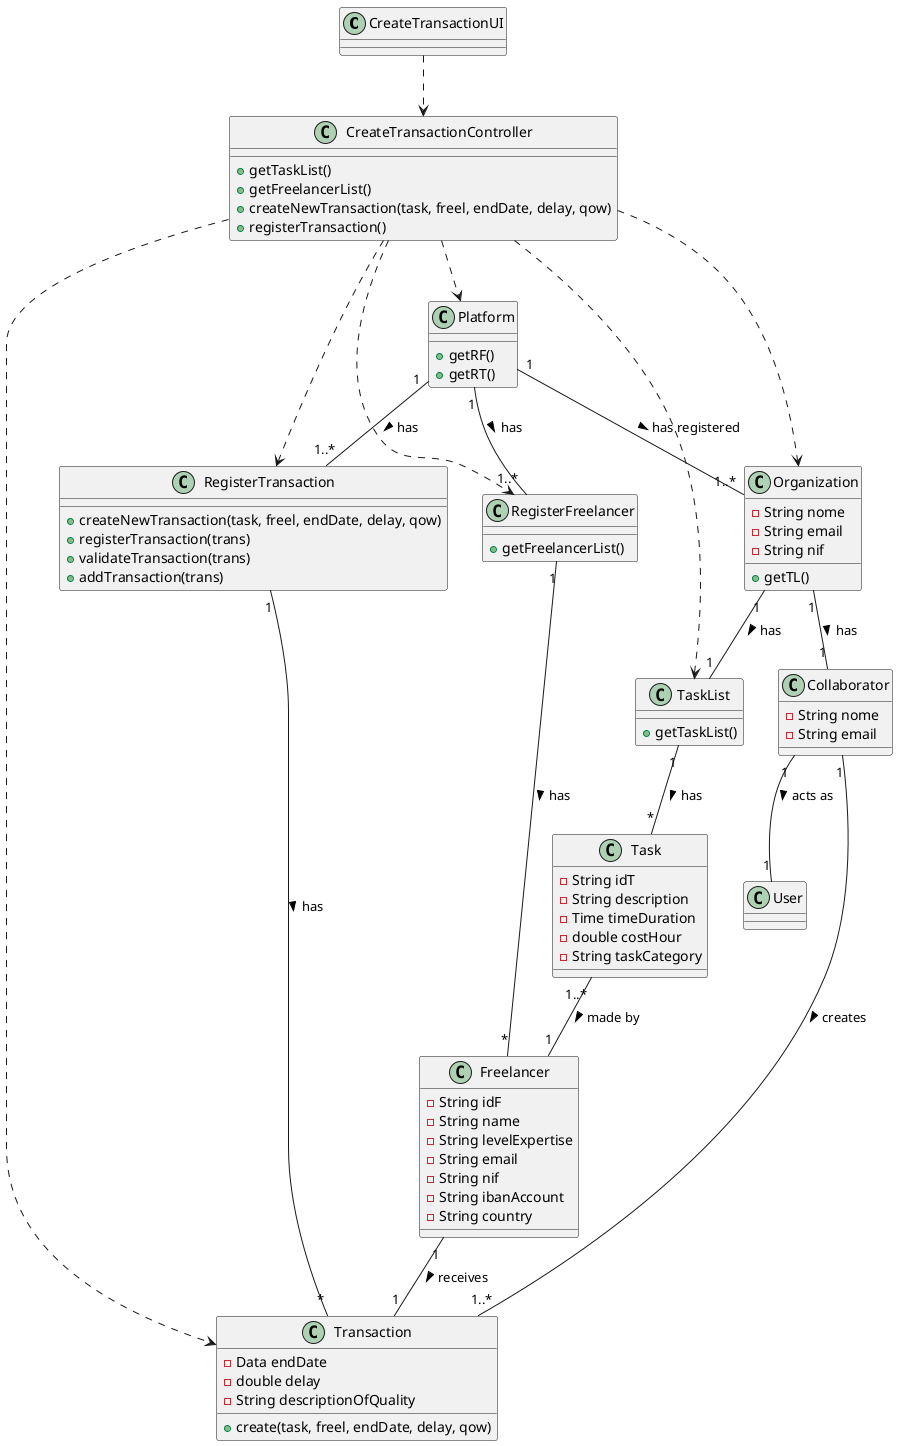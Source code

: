 

@startuml
class CreateTransactionUI{
  }

class CreateTransactionController{
  +getTaskList()
  +getFreelancerList()
  +createNewTransaction(task, freel, endDate, delay, qow)
  +registerTransaction()
  
  }

class Organization{
  -String nome
  -String email
  -String nif
  +getTL()
  }

class TaskList{
  +getTaskList()
  }

class Platform{
  +getRF()
  +getRT()
  }

class RegisterFreelancer{
  +getFreelancerList()
  }

class RegisterTransaction{
  +createNewTransaction(task, freel, endDate, delay, qow)
  +registerTransaction(trans)
  +validateTransaction(trans)
  +addTransaction(trans)
  }

class Transaction{
  -Data endDate
  -double delay
  -String descriptionOfQuality
  +create(task, freel, endDate, delay, qow)
  }

class Freelancer{
  -String idF
  -String name
  -String levelExpertise
  -String email
  -String nif
  -String ibanAccount
  -String country
  }

class Collaborator{
  -String nome
  -String email
  }

class Task{
  -String idT
  -String description
  -Time timeDuration
  -double costHour
  -String taskCategory
  }


CreateTransactionController ..> Organization
CreateTransactionController ..> TaskList
CreateTransactionController ..> Platform
CreateTransactionController ..> RegisterFreelancer
CreateTransactionController ..> RegisterTransaction
CreateTransactionController ..> Transaction

CreateTransactionUI ..> CreateTransactionController

Freelancer "1" -- "1" Transaction: receives >

Platform "1" -- "1..*" RegisterTransaction: has >
RegisterTransaction "1" -- "*" Transaction: has >
Platform "1" -- "1..*" Organization: has registered >
Platform "1" -- "1..*" RegisterFreelancer: has >
RegisterFreelancer "1" -- "*" Freelancer: has >

Organization "1" -- "1" Collaborator: has >
Organization "1" -- "1" TaskList: has >

TaskList "1" -- "*" Task: has >

Collaborator "1" -- "1..*" Transaction: creates >
Collaborator "1" -- "1" User: acts as >

Task "1..*" -- "1" Freelancer: made by >



@enduml